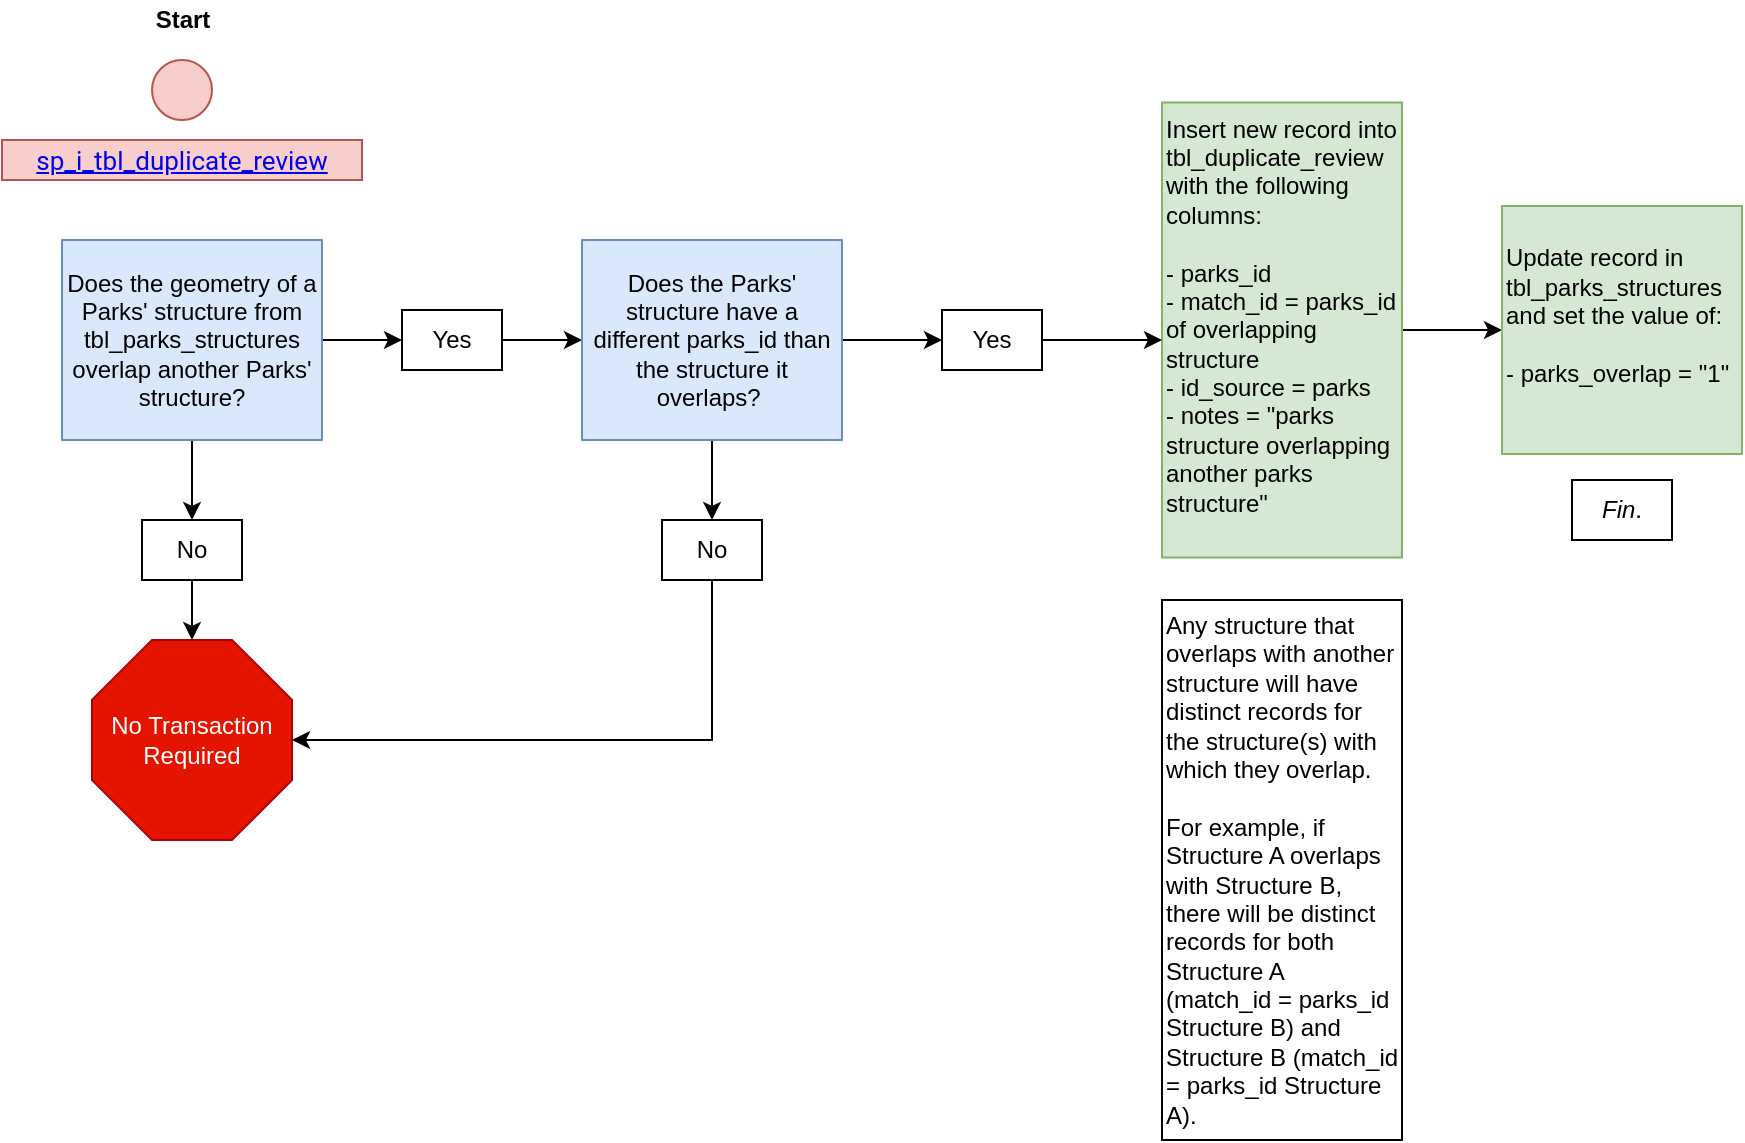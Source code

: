 <mxfile version="13.6.1" type="github">
  <diagram id="JjXlm6RenTD7SI6704q5" name="Page-1">
    <mxGraphModel dx="950" dy="527" grid="1" gridSize="10" guides="1" tooltips="1" connect="1" arrows="1" fold="1" page="1" pageScale="1" pageWidth="850" pageHeight="1100" math="0" shadow="0">
      <root>
        <mxCell id="0" />
        <mxCell id="1" parent="0" />
        <mxCell id="bV57CXJl7vwMXWLhmMP1-12" value="" style="edgeStyle=orthogonalEdgeStyle;rounded=0;orthogonalLoop=1;jettySize=auto;html=1;" edge="1" parent="1" source="bV57CXJl7vwMXWLhmMP1-1" target="bV57CXJl7vwMXWLhmMP1-9">
          <mxGeometry relative="1" as="geometry" />
        </mxCell>
        <mxCell id="bV57CXJl7vwMXWLhmMP1-14" value="" style="edgeStyle=orthogonalEdgeStyle;rounded=0;orthogonalLoop=1;jettySize=auto;html=1;" edge="1" parent="1" source="bV57CXJl7vwMXWLhmMP1-1" target="bV57CXJl7vwMXWLhmMP1-8">
          <mxGeometry relative="1" as="geometry" />
        </mxCell>
        <mxCell id="bV57CXJl7vwMXWLhmMP1-1" value="Does the geometry of a Parks&#39; structure from tbl_parks_structures overlap another Parks&#39; structure?" style="rounded=0;whiteSpace=wrap;html=1;fillColor=#dae8fc;strokeColor=#6c8ebf;" vertex="1" parent="1">
          <mxGeometry x="50" y="220" width="130" height="100" as="geometry" />
        </mxCell>
        <mxCell id="bV57CXJl7vwMXWLhmMP1-38" value="" style="edgeStyle=orthogonalEdgeStyle;rounded=0;orthogonalLoop=1;jettySize=auto;html=1;" edge="1" parent="1" source="bV57CXJl7vwMXWLhmMP1-2" target="bV57CXJl7vwMXWLhmMP1-36">
          <mxGeometry relative="1" as="geometry" />
        </mxCell>
        <mxCell id="bV57CXJl7vwMXWLhmMP1-2" value="Insert new record into tbl_duplicate_review with the following columns:&amp;nbsp;&lt;br&gt;&lt;br&gt;&lt;div&gt;&lt;span&gt;- parks_id&amp;nbsp;&lt;/span&gt;&lt;/div&gt;&lt;div&gt;&lt;span&gt;- match_id = parks_id of overlapping structure&lt;/span&gt;&lt;/div&gt;&lt;div&gt;&lt;span&gt;- id_source = parks&amp;nbsp;&lt;/span&gt;&lt;/div&gt;&lt;div&gt;&lt;span&gt;- notes = &quot;parks structure overlapping another parks structure&quot;&lt;/span&gt;&lt;/div&gt;&lt;div&gt;&lt;span&gt;&lt;br&gt;&lt;/span&gt;&lt;/div&gt;" style="rounded=0;whiteSpace=wrap;html=1;fillColor=#d5e8d4;strokeColor=#82b366;align=left;" vertex="1" parent="1">
          <mxGeometry x="600" y="151.25" width="120" height="227.5" as="geometry" />
        </mxCell>
        <mxCell id="bV57CXJl7vwMXWLhmMP1-3" value="" style="ellipse;whiteSpace=wrap;html=1;aspect=fixed;fillColor=#f8cecc;strokeColor=#b85450;" vertex="1" parent="1">
          <mxGeometry x="95" y="130" width="30" height="30" as="geometry" />
        </mxCell>
        <mxCell id="bV57CXJl7vwMXWLhmMP1-5" value="&lt;a class=&quot;waffle-rich-text-link&quot; style=&quot;font-family: &amp;#34;roboto&amp;#34; , &amp;#34;robotodraft&amp;#34; , &amp;#34;helvetica&amp;#34; , &amp;#34;arial&amp;#34; , sans-serif ; font-size: 13px&quot;&gt;sp_i_tbl_duplicate_review&lt;/a&gt;" style="rounded=0;whiteSpace=wrap;html=1;fillColor=#f8cecc;strokeColor=#b85450;" vertex="1" parent="1">
          <mxGeometry x="20" y="170" width="180" height="20" as="geometry" />
        </mxCell>
        <mxCell id="bV57CXJl7vwMXWLhmMP1-21" value="" style="edgeStyle=orthogonalEdgeStyle;rounded=0;orthogonalLoop=1;jettySize=auto;html=1;" edge="1" parent="1" source="bV57CXJl7vwMXWLhmMP1-8" target="bV57CXJl7vwMXWLhmMP1-20">
          <mxGeometry relative="1" as="geometry" />
        </mxCell>
        <mxCell id="bV57CXJl7vwMXWLhmMP1-8" value="Yes" style="rounded=0;whiteSpace=wrap;html=1;" vertex="1" parent="1">
          <mxGeometry x="220" y="255" width="50" height="30" as="geometry" />
        </mxCell>
        <mxCell id="bV57CXJl7vwMXWLhmMP1-13" value="" style="edgeStyle=orthogonalEdgeStyle;rounded=0;orthogonalLoop=1;jettySize=auto;html=1;" edge="1" parent="1" source="bV57CXJl7vwMXWLhmMP1-9" target="bV57CXJl7vwMXWLhmMP1-11">
          <mxGeometry relative="1" as="geometry" />
        </mxCell>
        <mxCell id="bV57CXJl7vwMXWLhmMP1-9" value="No" style="rounded=0;whiteSpace=wrap;html=1;" vertex="1" parent="1">
          <mxGeometry x="90" y="360" width="50" height="30" as="geometry" />
        </mxCell>
        <mxCell id="bV57CXJl7vwMXWLhmMP1-11" value="No Transaction Required" style="whiteSpace=wrap;html=1;shape=mxgraph.basic.octagon2;align=center;verticalAlign=middle;dx=15;fillColor=#e51400;strokeColor=#B20000;fontColor=#ffffff;" vertex="1" parent="1">
          <mxGeometry x="65" y="420" width="100" height="100" as="geometry" />
        </mxCell>
        <mxCell id="bV57CXJl7vwMXWLhmMP1-30" value="" style="edgeStyle=orthogonalEdgeStyle;rounded=0;orthogonalLoop=1;jettySize=auto;html=1;" edge="1" parent="1" source="bV57CXJl7vwMXWLhmMP1-20" target="bV57CXJl7vwMXWLhmMP1-26">
          <mxGeometry relative="1" as="geometry" />
        </mxCell>
        <mxCell id="bV57CXJl7vwMXWLhmMP1-32" value="" style="edgeStyle=orthogonalEdgeStyle;rounded=0;orthogonalLoop=1;jettySize=auto;html=1;" edge="1" parent="1" source="bV57CXJl7vwMXWLhmMP1-20" target="bV57CXJl7vwMXWLhmMP1-23">
          <mxGeometry relative="1" as="geometry" />
        </mxCell>
        <mxCell id="bV57CXJl7vwMXWLhmMP1-20" value="Does the Parks&#39; structure have a different parks_id than the structure it overlaps?&amp;nbsp;" style="rounded=0;whiteSpace=wrap;html=1;fillColor=#dae8fc;strokeColor=#6c8ebf;" vertex="1" parent="1">
          <mxGeometry x="310" y="220" width="130" height="100" as="geometry" />
        </mxCell>
        <mxCell id="bV57CXJl7vwMXWLhmMP1-22" value="&lt;i&gt;Fin&lt;/i&gt;." style="rounded=0;whiteSpace=wrap;html=1;" vertex="1" parent="1">
          <mxGeometry x="805" y="340" width="50" height="30" as="geometry" />
        </mxCell>
        <mxCell id="bV57CXJl7vwMXWLhmMP1-33" value="" style="edgeStyle=orthogonalEdgeStyle;rounded=0;orthogonalLoop=1;jettySize=auto;html=1;" edge="1" parent="1" source="bV57CXJl7vwMXWLhmMP1-23">
          <mxGeometry relative="1" as="geometry">
            <mxPoint x="600" y="270" as="targetPoint" />
          </mxGeometry>
        </mxCell>
        <mxCell id="bV57CXJl7vwMXWLhmMP1-23" value="Yes" style="rounded=0;whiteSpace=wrap;html=1;" vertex="1" parent="1">
          <mxGeometry x="490" y="255" width="50" height="30" as="geometry" />
        </mxCell>
        <mxCell id="bV57CXJl7vwMXWLhmMP1-31" style="edgeStyle=orthogonalEdgeStyle;rounded=0;orthogonalLoop=1;jettySize=auto;html=1;exitX=0.5;exitY=1;exitDx=0;exitDy=0;entryX=1;entryY=0.5;entryDx=0;entryDy=0;entryPerimeter=0;" edge="1" parent="1" source="bV57CXJl7vwMXWLhmMP1-26" target="bV57CXJl7vwMXWLhmMP1-11">
          <mxGeometry relative="1" as="geometry" />
        </mxCell>
        <mxCell id="bV57CXJl7vwMXWLhmMP1-26" value="No" style="rounded=0;whiteSpace=wrap;html=1;" vertex="1" parent="1">
          <mxGeometry x="350" y="360" width="50" height="30" as="geometry" />
        </mxCell>
        <mxCell id="bV57CXJl7vwMXWLhmMP1-36" value="Update record in tbl_parks_structures and set the value of:&lt;br&gt;&lt;br&gt;- parks_overlap = &quot;1&quot;&lt;br&gt;&lt;br&gt;" style="rounded=0;whiteSpace=wrap;html=1;fillColor=#d5e8d4;strokeColor=#82b366;align=left;" vertex="1" parent="1">
          <mxGeometry x="770" y="203" width="120" height="124" as="geometry" />
        </mxCell>
        <mxCell id="bV57CXJl7vwMXWLhmMP1-39" value="&lt;b&gt;Start&lt;/b&gt;" style="text;html=1;align=center;verticalAlign=middle;resizable=0;points=[];autosize=1;" vertex="1" parent="1">
          <mxGeometry x="90" y="100" width="40" height="20" as="geometry" />
        </mxCell>
        <mxCell id="bV57CXJl7vwMXWLhmMP1-40" value="Any structure that overlaps with another structure will have distinct records for the structure(s) with which they overlap. &lt;br&gt;&lt;br&gt;For example, if Structure A overlaps with Structure B, there will be distinct records for both Structure A&amp;nbsp; (match_id = parks_id Structure B) and Structure B (match_id = parks_id Structure A)." style="rounded=0;whiteSpace=wrap;html=1;align=left;" vertex="1" parent="1">
          <mxGeometry x="600" y="400" width="120" height="270" as="geometry" />
        </mxCell>
      </root>
    </mxGraphModel>
  </diagram>
</mxfile>
